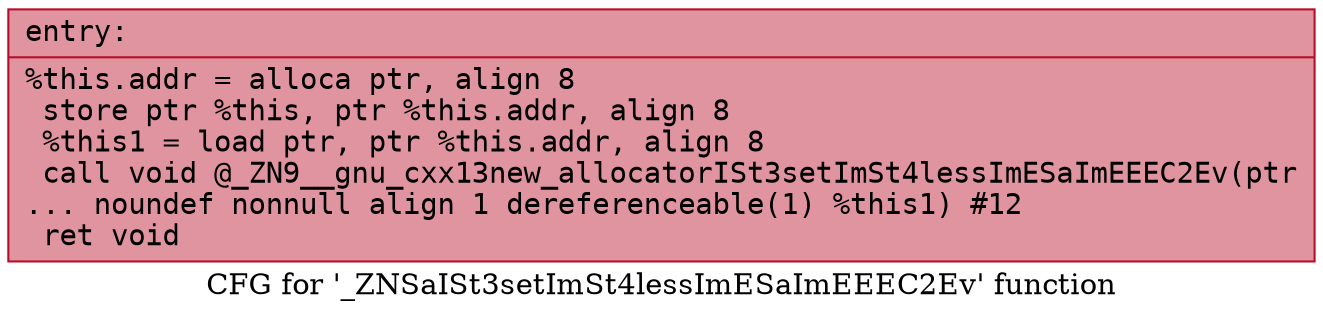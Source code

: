 digraph "CFG for '_ZNSaISt3setImSt4lessImESaImEEEC2Ev' function" {
	label="CFG for '_ZNSaISt3setImSt4lessImESaImEEEC2Ev' function";

	Node0x560dca0db1a0 [shape=record,color="#b70d28ff", style=filled, fillcolor="#b70d2870" fontname="Courier",label="{entry:\l|  %this.addr = alloca ptr, align 8\l  store ptr %this, ptr %this.addr, align 8\l  %this1 = load ptr, ptr %this.addr, align 8\l  call void @_ZN9__gnu_cxx13new_allocatorISt3setImSt4lessImESaImEEEC2Ev(ptr\l... noundef nonnull align 1 dereferenceable(1) %this1) #12\l  ret void\l}"];
}
